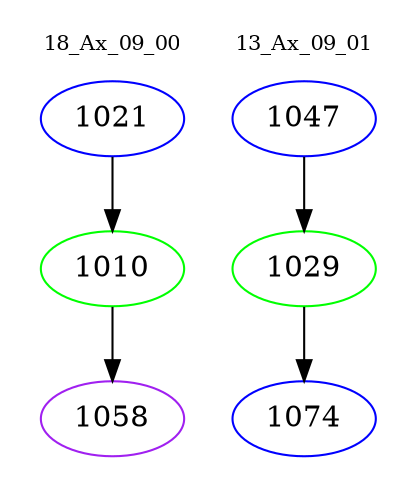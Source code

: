 digraph{
subgraph cluster_0 {
color = white
label = "18_Ax_09_00";
fontsize=10;
T0_1021 [label="1021", color="blue"]
T0_1021 -> T0_1010 [color="black"]
T0_1010 [label="1010", color="green"]
T0_1010 -> T0_1058 [color="black"]
T0_1058 [label="1058", color="purple"]
}
subgraph cluster_1 {
color = white
label = "13_Ax_09_01";
fontsize=10;
T1_1047 [label="1047", color="blue"]
T1_1047 -> T1_1029 [color="black"]
T1_1029 [label="1029", color="green"]
T1_1029 -> T1_1074 [color="black"]
T1_1074 [label="1074", color="blue"]
}
}

